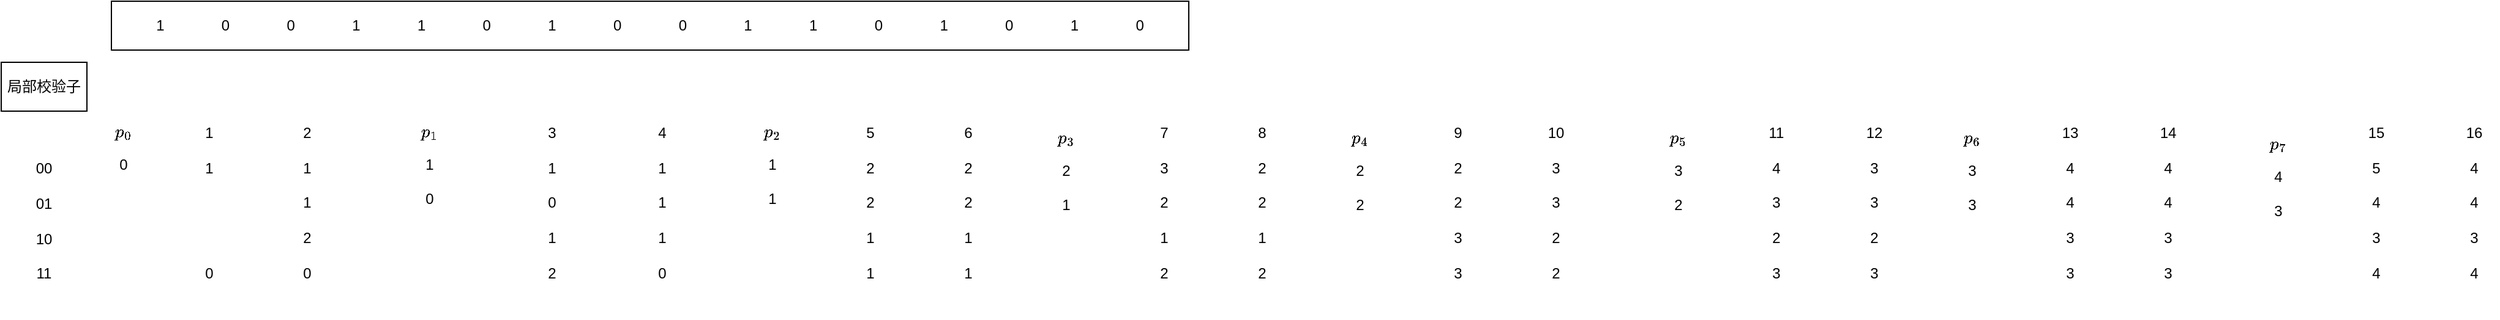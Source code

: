 <mxfile version="22.1.4" type="github">
  <diagram name="第 1 页" id="Hwybi1OHJ6KYIP6QVg40">
    <mxGraphModel dx="1221" dy="630" grid="1" gridSize="10" guides="1" tooltips="1" connect="1" arrows="1" fold="1" page="1" pageScale="1" pageWidth="3300" pageHeight="4681" math="1" shadow="0">
      <root>
        <mxCell id="0" />
        <mxCell id="1" parent="0" />
        <mxCell id="ILB3Z_6Stkwn8NjHeVA5-1" value="1&lt;span style=&quot;white-space: pre;&quot;&gt;&#x9;&lt;span style=&quot;white-space: pre;&quot;&gt;&#x9;&lt;/span&gt;&lt;/span&gt;0&lt;span style=&quot;white-space: pre;&quot;&gt;&#x9;&lt;span style=&quot;white-space: pre;&quot;&gt;&#x9;&lt;/span&gt;&lt;/span&gt;0&lt;span style=&quot;white-space: pre;&quot;&gt;&#x9;&lt;/span&gt;&lt;span style=&quot;white-space: pre;&quot;&gt;&#x9;&lt;/span&gt;1&lt;span style=&quot;white-space: pre;&quot;&gt;&#x9;&lt;span style=&quot;white-space: pre;&quot;&gt;&#x9;&lt;/span&gt;&lt;/span&gt;1&lt;span style=&quot;white-space: pre;&quot;&gt;&#x9;&lt;span style=&quot;white-space: pre;&quot;&gt;&#x9;&lt;/span&gt;&lt;/span&gt;0&lt;span style=&quot;white-space: pre;&quot;&gt;&#x9;&lt;/span&gt;&lt;span style=&quot;white-space: pre;&quot;&gt;&#x9;&lt;/span&gt;1&lt;span style=&quot;white-space: pre;&quot;&gt;&#x9;&lt;/span&gt;&lt;span style=&quot;white-space: pre;&quot;&gt;&#x9;&lt;/span&gt;0&lt;span style=&quot;white-space: pre;&quot;&gt;&#x9;&lt;span style=&quot;white-space: pre;&quot;&gt;&#x9;&lt;/span&gt;&lt;/span&gt;0&lt;span style=&quot;white-space: pre;&quot;&gt;&#x9;&lt;span style=&quot;white-space: pre;&quot;&gt;&#x9;&lt;/span&gt;&lt;/span&gt;1&lt;span style=&quot;white-space: pre;&quot;&gt;&#x9;&lt;/span&gt;&lt;span style=&quot;white-space: pre;&quot;&gt;&#x9;&lt;/span&gt;1&lt;span style=&quot;white-space: pre;&quot;&gt;&#x9;&lt;span style=&quot;white-space: pre;&quot;&gt;&#x9;&lt;/span&gt;&lt;/span&gt;0&lt;span style=&quot;white-space: pre;&quot;&gt;&#x9;&lt;span style=&quot;white-space: pre;&quot;&gt;&#x9;&lt;/span&gt;&lt;/span&gt;1&lt;span style=&quot;white-space: pre;&quot;&gt;&#x9;&lt;/span&gt;&lt;span style=&quot;white-space: pre;&quot;&gt;&#x9;&lt;/span&gt;0&lt;span style=&quot;white-space: pre;&quot;&gt;&#x9;&lt;/span&gt;&lt;span style=&quot;white-space: pre;&quot;&gt;&#x9;&lt;/span&gt;1&lt;span style=&quot;white-space: pre;&quot;&gt;&#x9;&lt;/span&gt;&lt;span style=&quot;white-space: pre;&quot;&gt;&#x9;&lt;/span&gt;0" style="rounded=0;whiteSpace=wrap;html=1;" parent="1" vertex="1">
          <mxGeometry x="100" y="80" width="880" height="40" as="geometry" />
        </mxCell>
        <mxCell id="ILB3Z_6Stkwn8NjHeVA5-3" value="00&lt;br&gt;&lt;br&gt;01&lt;br&gt;&lt;br&gt;10&lt;br&gt;&lt;br&gt;11" style="rounded=0;whiteSpace=wrap;html=1;strokeColor=none;" parent="1" vertex="1">
          <mxGeometry x="30" y="180" width="30" height="160" as="geometry" />
        </mxCell>
        <mxCell id="ILB3Z_6Stkwn8NjHeVA5-4" value="$$p_0$$0&lt;br&gt;&lt;br&gt;&lt;br&gt;&lt;br&gt;&lt;br&gt;&lt;br&gt;" style="rounded=0;whiteSpace=wrap;html=1;strokeColor=none;" parent="1" vertex="1">
          <mxGeometry x="90" y="140" width="40" height="180" as="geometry" />
        </mxCell>
        <mxCell id="ILB3Z_6Stkwn8NjHeVA5-5" value="1&lt;br&gt;&lt;br&gt;1&lt;br&gt;&lt;br&gt;&lt;br&gt;&lt;br&gt;&lt;br&gt;&lt;br&gt;0" style="rounded=0;whiteSpace=wrap;html=1;strokeColor=none;" parent="1" vertex="1">
          <mxGeometry x="160" y="160" width="40" height="170" as="geometry" />
        </mxCell>
        <mxCell id="44ttZq75QkeN75tKJ-lj-1" value="2&lt;br&gt;&lt;br&gt;1&lt;br&gt;&lt;br&gt;1&lt;br&gt;&lt;br&gt;2&lt;br&gt;&lt;br&gt;0" style="rounded=0;whiteSpace=wrap;html=1;strokeColor=none;" vertex="1" parent="1">
          <mxGeometry x="240" y="160" width="40" height="170" as="geometry" />
        </mxCell>
        <mxCell id="44ttZq75QkeN75tKJ-lj-2" value="$$p_1$$1&lt;br&gt;&lt;br&gt;0&lt;br&gt;&lt;br&gt;&lt;br&gt;&lt;br&gt;" style="rounded=0;whiteSpace=wrap;html=1;strokeColor=none;" vertex="1" parent="1">
          <mxGeometry x="340" y="145" width="40" height="170" as="geometry" />
        </mxCell>
        <mxCell id="44ttZq75QkeN75tKJ-lj-3" value="3&lt;br&gt;&lt;br&gt;1&lt;br&gt;&lt;br&gt;0&lt;br&gt;&lt;br&gt;1&lt;br&gt;&lt;br&gt;2" style="rounded=0;whiteSpace=wrap;html=1;strokeColor=none;" vertex="1" parent="1">
          <mxGeometry x="440" y="160" width="40" height="170" as="geometry" />
        </mxCell>
        <mxCell id="44ttZq75QkeN75tKJ-lj-4" value="4&lt;br&gt;&lt;br&gt;1&lt;br&gt;&lt;br&gt;1&lt;br&gt;&lt;br&gt;1&lt;br&gt;&lt;br&gt;0" style="rounded=0;whiteSpace=wrap;html=1;strokeColor=none;" vertex="1" parent="1">
          <mxGeometry x="530" y="160" width="40" height="170" as="geometry" />
        </mxCell>
        <mxCell id="44ttZq75QkeN75tKJ-lj-5" value="$$p_2$$1&lt;br&gt;&lt;br&gt;1&lt;br&gt;&lt;br&gt;&lt;br&gt;&lt;br&gt;" style="rounded=0;whiteSpace=wrap;html=1;strokeColor=none;" vertex="1" parent="1">
          <mxGeometry x="620" y="140" width="40" height="180" as="geometry" />
        </mxCell>
        <mxCell id="44ttZq75QkeN75tKJ-lj-6" value="5&lt;br&gt;&lt;br&gt;2&lt;br&gt;&lt;br&gt;2&lt;br&gt;&lt;br&gt;1&lt;br&gt;&lt;br&gt;1" style="rounded=0;whiteSpace=wrap;html=1;strokeColor=none;" vertex="1" parent="1">
          <mxGeometry x="700" y="160" width="40" height="170" as="geometry" />
        </mxCell>
        <mxCell id="44ttZq75QkeN75tKJ-lj-7" value="6&lt;br&gt;&lt;br&gt;2&lt;br&gt;&lt;br&gt;2&lt;br&gt;&lt;br&gt;1&lt;br&gt;&lt;br&gt;1" style="rounded=0;whiteSpace=wrap;html=1;strokeColor=none;" vertex="1" parent="1">
          <mxGeometry x="780" y="160" width="40" height="170" as="geometry" />
        </mxCell>
        <mxCell id="44ttZq75QkeN75tKJ-lj-8" value="局部校验子" style="rounded=0;whiteSpace=wrap;html=1;" vertex="1" parent="1">
          <mxGeometry x="10" y="130" width="70" height="40" as="geometry" />
        </mxCell>
        <mxCell id="44ttZq75QkeN75tKJ-lj-9" value="$$p_3$$2&lt;br&gt;&lt;br&gt;1&lt;br&gt;&lt;br&gt;&lt;br&gt;&lt;br&gt;" style="rounded=0;whiteSpace=wrap;html=1;strokeColor=none;" vertex="1" parent="1">
          <mxGeometry x="860" y="145" width="40" height="180" as="geometry" />
        </mxCell>
        <mxCell id="44ttZq75QkeN75tKJ-lj-10" value="7&lt;br&gt;&lt;br&gt;3&lt;br&gt;&lt;br&gt;2&lt;br&gt;&lt;br&gt;1&lt;br&gt;&lt;br&gt;2" style="rounded=0;whiteSpace=wrap;html=1;strokeColor=none;" vertex="1" parent="1">
          <mxGeometry x="940" y="160" width="40" height="170" as="geometry" />
        </mxCell>
        <mxCell id="44ttZq75QkeN75tKJ-lj-11" value="8&lt;br&gt;&lt;br&gt;2&lt;br&gt;&lt;br&gt;2&lt;br&gt;&lt;br&gt;1&lt;br&gt;&lt;br&gt;2" style="rounded=0;whiteSpace=wrap;html=1;strokeColor=none;" vertex="1" parent="1">
          <mxGeometry x="1020" y="160" width="40" height="170" as="geometry" />
        </mxCell>
        <mxCell id="44ttZq75QkeN75tKJ-lj-12" value="$$p_4$$2&lt;br&gt;&lt;br&gt;2&lt;br&gt;&lt;br&gt;&lt;br&gt;&lt;br&gt;" style="rounded=0;whiteSpace=wrap;html=1;strokeColor=none;" vertex="1" parent="1">
          <mxGeometry x="1100" y="145" width="40" height="180" as="geometry" />
        </mxCell>
        <mxCell id="44ttZq75QkeN75tKJ-lj-13" value="9&lt;br&gt;&lt;br&gt;2&lt;br&gt;&lt;br&gt;2&lt;br&gt;&lt;br&gt;3&lt;br&gt;&lt;br&gt;3" style="rounded=0;whiteSpace=wrap;html=1;strokeColor=none;" vertex="1" parent="1">
          <mxGeometry x="1180" y="160" width="40" height="170" as="geometry" />
        </mxCell>
        <mxCell id="44ttZq75QkeN75tKJ-lj-14" value="10&lt;br&gt;&lt;br&gt;3&lt;br&gt;&lt;br&gt;3&lt;br&gt;&lt;br&gt;2&lt;br&gt;&lt;br&gt;2" style="rounded=0;whiteSpace=wrap;html=1;strokeColor=none;" vertex="1" parent="1">
          <mxGeometry x="1260" y="160" width="40" height="170" as="geometry" />
        </mxCell>
        <mxCell id="44ttZq75QkeN75tKJ-lj-15" value="$$p_5$$3&lt;br&gt;&lt;br&gt;2&lt;br&gt;&lt;br&gt;&lt;br&gt;&lt;br&gt;" style="rounded=0;whiteSpace=wrap;html=1;strokeColor=none;" vertex="1" parent="1">
          <mxGeometry x="1360" y="145" width="40" height="180" as="geometry" />
        </mxCell>
        <mxCell id="44ttZq75QkeN75tKJ-lj-16" value="11&lt;br&gt;&lt;br&gt;4&lt;br&gt;&lt;br&gt;3&lt;br&gt;&lt;br&gt;2&lt;br&gt;&lt;br&gt;3" style="rounded=0;whiteSpace=wrap;html=1;strokeColor=none;" vertex="1" parent="1">
          <mxGeometry x="1440" y="160" width="40" height="170" as="geometry" />
        </mxCell>
        <mxCell id="44ttZq75QkeN75tKJ-lj-17" value="12&lt;br&gt;&lt;br&gt;3&lt;br&gt;&lt;br&gt;3&lt;br&gt;&lt;br&gt;2&lt;br&gt;&lt;br&gt;3" style="rounded=0;whiteSpace=wrap;html=1;strokeColor=none;" vertex="1" parent="1">
          <mxGeometry x="1520" y="160" width="40" height="170" as="geometry" />
        </mxCell>
        <mxCell id="44ttZq75QkeN75tKJ-lj-18" value="$$p_6$$3&lt;br&gt;&lt;br&gt;3&lt;br&gt;&lt;br&gt;&lt;br&gt;&lt;br&gt;" style="rounded=0;whiteSpace=wrap;html=1;strokeColor=none;" vertex="1" parent="1">
          <mxGeometry x="1600" y="145" width="40" height="180" as="geometry" />
        </mxCell>
        <mxCell id="44ttZq75QkeN75tKJ-lj-19" value="13&lt;br&gt;&lt;br&gt;4&lt;br&gt;&lt;br&gt;4&lt;br&gt;&lt;br&gt;3&lt;br&gt;&lt;br&gt;3" style="rounded=0;whiteSpace=wrap;html=1;strokeColor=none;" vertex="1" parent="1">
          <mxGeometry x="1680" y="160" width="40" height="170" as="geometry" />
        </mxCell>
        <mxCell id="44ttZq75QkeN75tKJ-lj-20" value="14&lt;br&gt;&lt;br&gt;4&lt;br&gt;&lt;br&gt;4&lt;br&gt;&lt;br&gt;3&lt;br&gt;&lt;br&gt;3" style="rounded=0;whiteSpace=wrap;html=1;strokeColor=none;" vertex="1" parent="1">
          <mxGeometry x="1760" y="160" width="40" height="170" as="geometry" />
        </mxCell>
        <mxCell id="44ttZq75QkeN75tKJ-lj-21" value="$$p_7$$4&lt;br&gt;&lt;br&gt;3&lt;br&gt;&lt;br&gt;&lt;br&gt;&lt;br&gt;" style="rounded=0;whiteSpace=wrap;html=1;strokeColor=none;" vertex="1" parent="1">
          <mxGeometry x="1850" y="150" width="40" height="180" as="geometry" />
        </mxCell>
        <mxCell id="44ttZq75QkeN75tKJ-lj-22" value="15&lt;br&gt;&lt;br&gt;5&lt;br&gt;&lt;br&gt;4&lt;br&gt;&lt;br&gt;3&lt;br&gt;&lt;br&gt;4" style="rounded=0;whiteSpace=wrap;html=1;strokeColor=none;" vertex="1" parent="1">
          <mxGeometry x="1930" y="160" width="40" height="170" as="geometry" />
        </mxCell>
        <mxCell id="44ttZq75QkeN75tKJ-lj-23" value="16&lt;br&gt;&lt;br&gt;4&lt;br&gt;&lt;br&gt;4&lt;br&gt;&lt;br&gt;3&lt;br&gt;&lt;br&gt;4" style="rounded=0;whiteSpace=wrap;html=1;strokeColor=none;" vertex="1" parent="1">
          <mxGeometry x="2010" y="160" width="40" height="170" as="geometry" />
        </mxCell>
      </root>
    </mxGraphModel>
  </diagram>
</mxfile>

